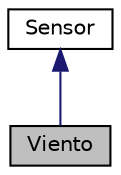 digraph "Viento"
{
  edge [fontname="Helvetica",fontsize="10",labelfontname="Helvetica",labelfontsize="10"];
  node [fontname="Helvetica",fontsize="10",shape=record];
  Node0 [label="Viento",height=0.2,width=0.4,color="black", fillcolor="grey75", style="filled", fontcolor="black"];
  Node1 -> Node0 [dir="back",color="midnightblue",fontsize="10",style="solid",fontname="Helvetica"];
  Node1 [label="Sensor",height=0.2,width=0.4,color="black", fillcolor="white", style="filled",URL="$class_sensor.html",tooltip="The Sensor class Clase principal que hereda cada sensor. "];
}
